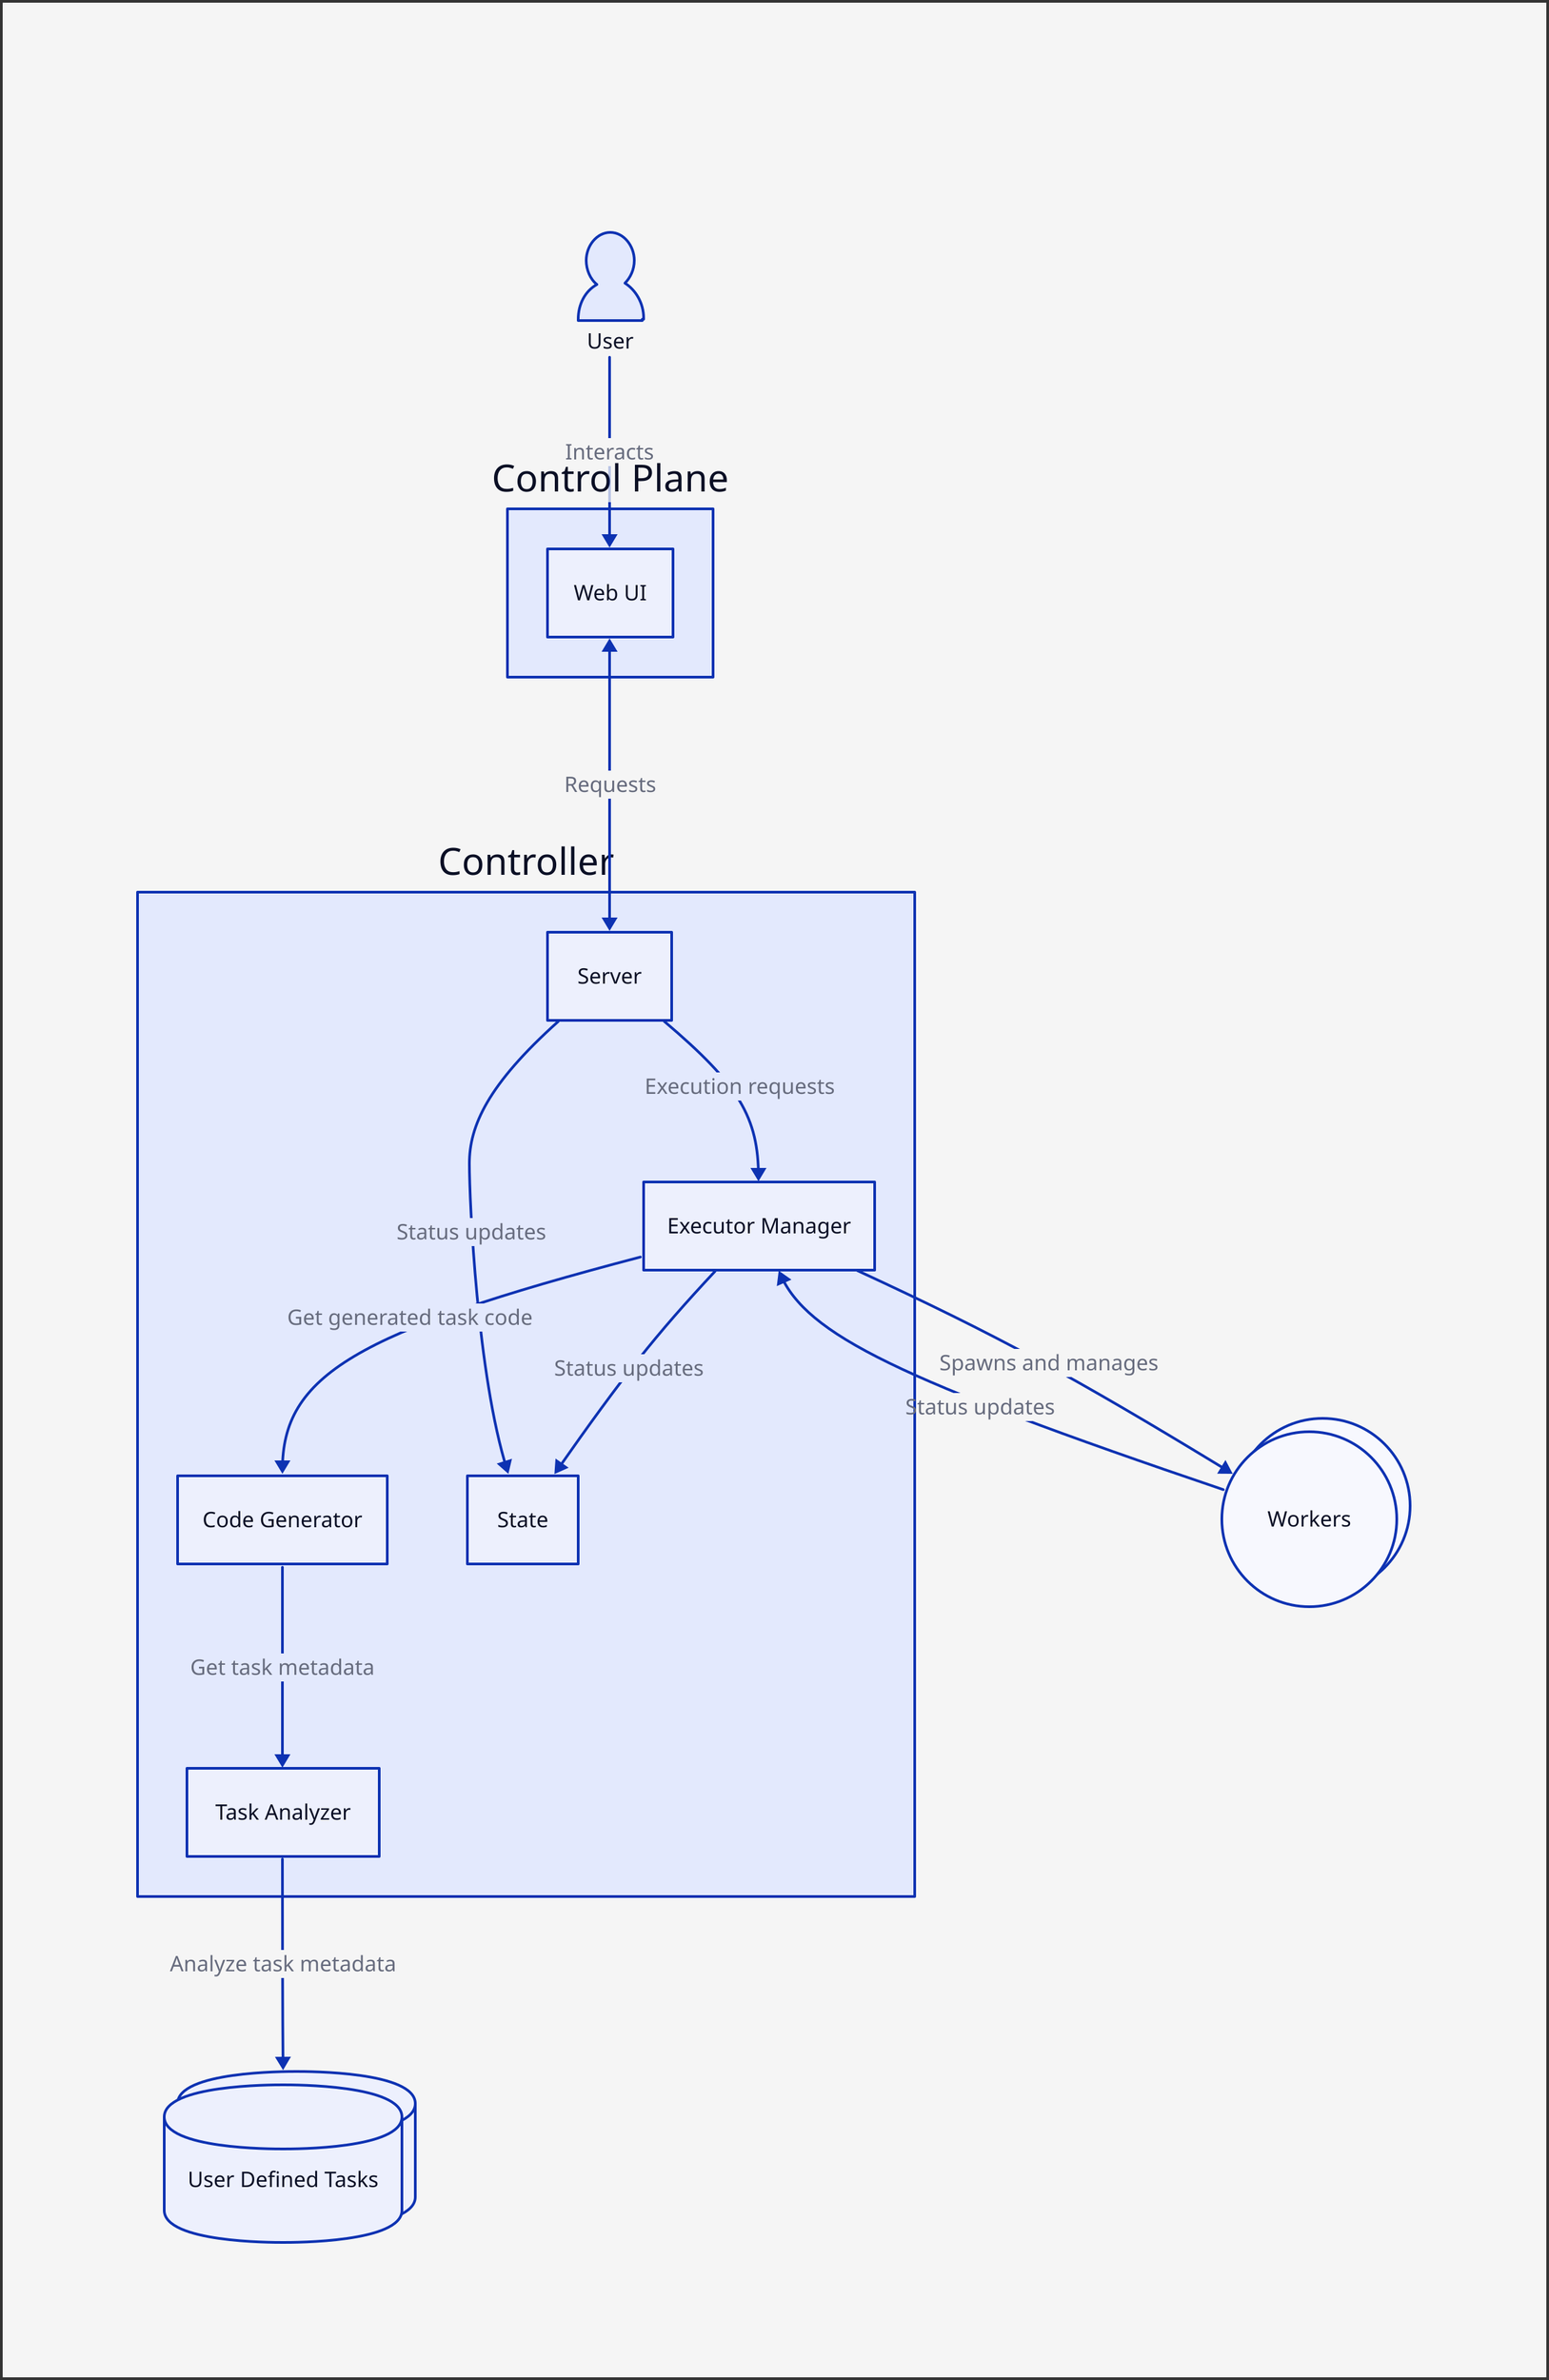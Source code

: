 title: |md
  # System Architecture
| {near: top-center}

tasks: User Defined Tasks {
  shape: cylinder
  style.multiple: true
}

controller: Controller {
  shape: rectangle

  analyzer: Task Analyzer
  code_gen: Code Generator
  executor_mgr: Executor Manager
  server: Server
  state: State
}

workers: Workers {
  shape: circle
  style.multiple: true
}

user: User {
  shape: person
}

control_plane: Control Plane {
  web_ui: Web UI
}


controller.analyzer -> tasks: Analyze task metadata
controller.code_gen -> controller.analyzer: Get task metadata

controller.executor_mgr -> controller.code_gen: Get generated task code
controller.executor_mgr -> workers: Spawns and manages
workers -> controller.executor_mgr -> controller.state: Status updates

# Define connections
user -> control_plane.web_ui: Interacts

control_plane.web_ui <-> controller.server: Requests
controller.server -> controller.executor_mgr: Execution requests

controller.server -> controller.state: Status updates


style: {
  fill: "#f5f5f5"
  stroke: "#333"
  stroke-width: 2
  font-size: 14
}
